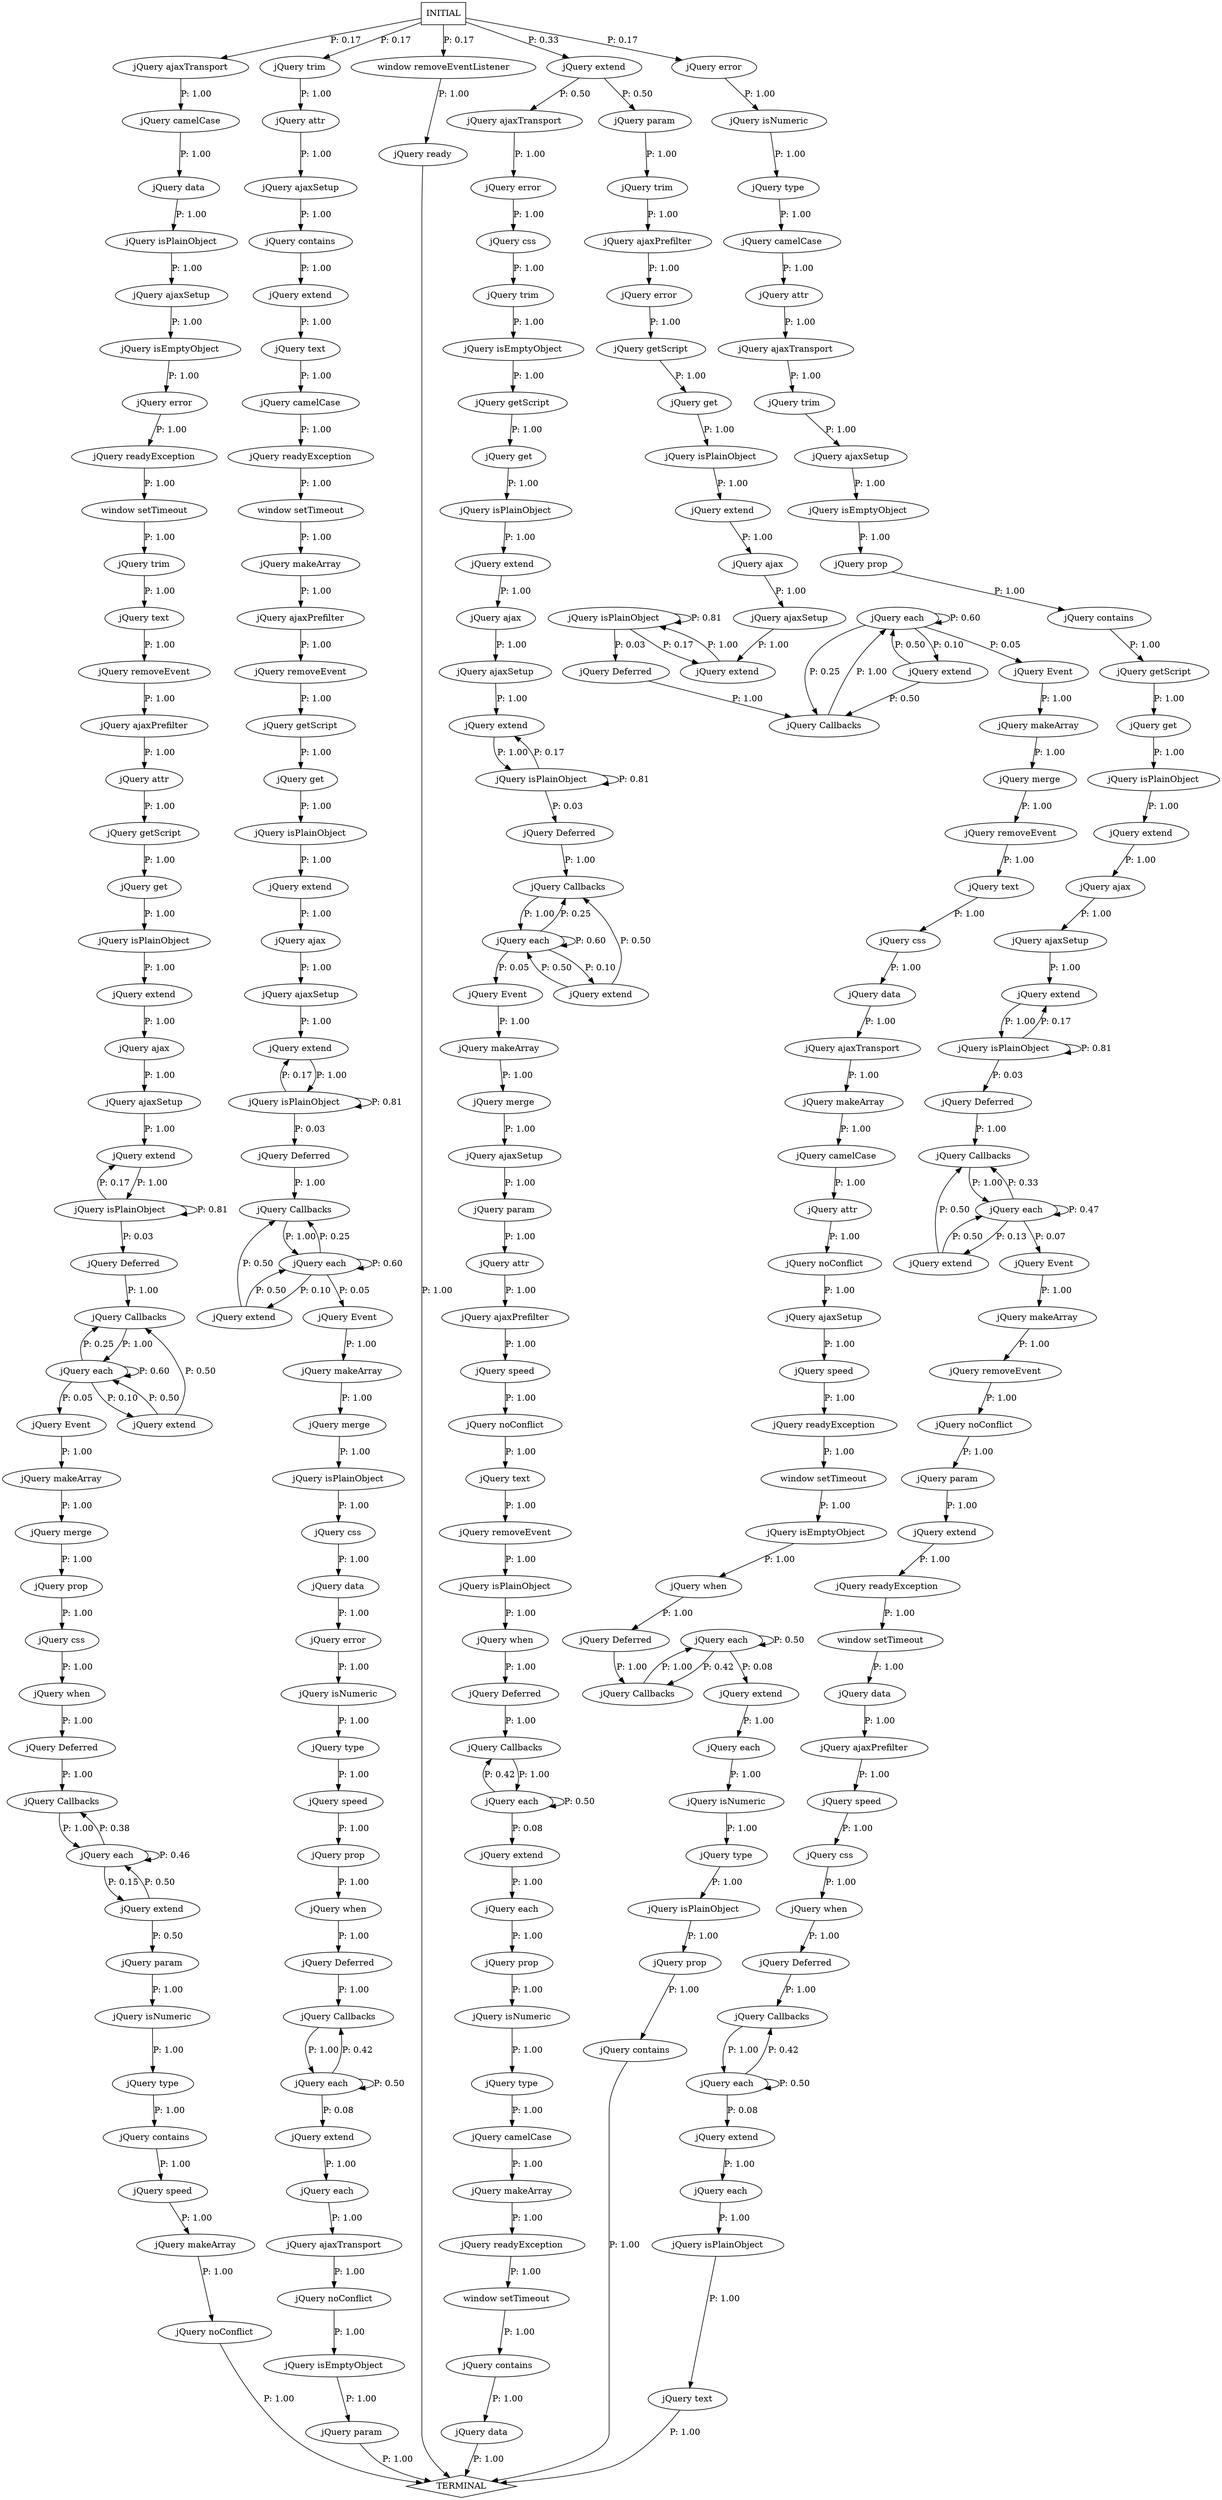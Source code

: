 digraph G {
  0 [label="jQuery Callbacks"];
  1 [label="jQuery Callbacks"];
  2 [label="jQuery Callbacks"];
  3 [label="jQuery Callbacks"];
  4 [label="jQuery Callbacks"];
  5 [label="jQuery Callbacks"];
  6 [label="jQuery Callbacks"];
  7 [label="jQuery Callbacks"];
  8 [label="jQuery Callbacks"];
  9 [label="jQuery Callbacks"];
  10 [label="jQuery Deferred"];
  11 [label="jQuery Deferred"];
  12 [label="jQuery Deferred"];
  13 [label="jQuery Deferred"];
  14 [label="jQuery Deferred"];
  15 [label="jQuery Deferred"];
  16 [label="jQuery Deferred"];
  17 [label="jQuery Deferred"];
  18 [label="jQuery Deferred"];
  19 [label="jQuery Deferred"];
  20 [label="jQuery Event"];
  21 [label="jQuery Event"];
  22 [label="jQuery Event"];
  23 [label="jQuery Event"];
  24 [label="jQuery Event"];
  25 [label="jQuery ajax"];
  26 [label="jQuery ajax"];
  27 [label="jQuery ajax"];
  28 [label="jQuery ajax"];
  29 [label="jQuery ajax"];
  30 [label="jQuery ajaxPrefilter"];
  31 [label="jQuery ajaxPrefilter"];
  32 [label="jQuery ajaxPrefilter"];
  33 [label="jQuery ajaxPrefilter"];
  34 [label="jQuery ajaxPrefilter"];
  35 [label="jQuery ajaxSetup"];
  36 [label="jQuery ajaxSetup"];
  37 [label="jQuery ajaxSetup"];
  38 [label="jQuery ajaxSetup"];
  39 [label="jQuery ajaxSetup"];
  40 [label="jQuery ajaxSetup"];
  41 [label="jQuery ajaxSetup"];
  42 [label="jQuery ajaxSetup"];
  43 [label="jQuery ajaxSetup"];
  44 [label="jQuery ajaxSetup"];
  45 [label="jQuery ajaxTransport"];
  46 [label="jQuery ajaxTransport"];
  47 [label="jQuery ajaxTransport"];
  48 [label="jQuery ajaxTransport"];
  49 [label="jQuery ajaxTransport"];
  50 [label="jQuery attr"];
  51 [label="jQuery attr"];
  52 [label="jQuery attr"];
  53 [label="jQuery attr"];
  54 [label="jQuery attr"];
  55 [label="jQuery camelCase"];
  56 [label="jQuery camelCase"];
  57 [label="jQuery camelCase"];
  58 [label="jQuery camelCase"];
  59 [label="jQuery camelCase"];
  60 [label="jQuery contains"];
  61 [label="jQuery contains"];
  62 [label="jQuery contains"];
  63 [label="jQuery contains"];
  64 [label="jQuery contains"];
  65 [label="jQuery css"];
  66 [label="jQuery css"];
  67 [label="jQuery css"];
  68 [label="jQuery css"];
  69 [label="jQuery css"];
  70 [label="jQuery data"];
  71 [label="jQuery data"];
  72 [label="jQuery data"];
  73 [label="jQuery data"];
  74 [label="jQuery data"];
  75 [label="jQuery each"];
  76 [label="jQuery each"];
  77 [label="jQuery each"];
  78 [label="jQuery each"];
  79 [label="jQuery each"];
  80 [label="jQuery each"];
  81 [label="jQuery each"];
  82 [label="jQuery each"];
  83 [label="jQuery each"];
  84 [label="jQuery each"];
  85 [label="jQuery each"];
  86 [label="jQuery each"];
  87 [label="jQuery each"];
  88 [label="jQuery each"];
  89 [label="jQuery error"];
  90 [label="jQuery error"];
  91 [label="jQuery error"];
  92 [label="jQuery error"];
  93 [label="jQuery error"];
  94 [label="jQuery extend"];
  95 [label="jQuery extend"];
  96 [label="jQuery extend"];
  97 [label="jQuery extend"];
  98 [label="jQuery extend"];
  99 [label="jQuery extend"];
  100 [label="jQuery extend"];
  101 [label="jQuery extend"];
  102 [label="jQuery extend"];
  103 [label="jQuery extend"];
  104 [label="jQuery extend"];
  105 [label="jQuery extend"];
  106 [label="jQuery extend"];
  107 [label="jQuery extend"];
  108 [label="jQuery extend"];
  109 [label="jQuery extend"];
  110 [label="jQuery extend"];
  111 [label="jQuery extend"];
  112 [label="jQuery extend"];
  113 [label="jQuery extend"];
  114 [label="jQuery extend"];
  115 [label="jQuery extend"];
  116 [label="jQuery extend"];
  117 [label="jQuery get"];
  118 [label="jQuery get"];
  119 [label="jQuery get"];
  120 [label="jQuery get"];
  121 [label="jQuery get"];
  122 [label="jQuery getScript"];
  123 [label="jQuery getScript"];
  124 [label="jQuery getScript"];
  125 [label="jQuery getScript"];
  126 [label="jQuery getScript"];
  127 [label="jQuery isEmptyObject"];
  128 [label="jQuery isEmptyObject"];
  129 [label="jQuery isEmptyObject"];
  130 [label="jQuery isEmptyObject"];
  131 [label="jQuery isEmptyObject"];
  132 [label="jQuery isNumeric"];
  133 [label="jQuery isNumeric"];
  134 [label="jQuery isNumeric"];
  135 [label="jQuery isNumeric"];
  136 [label="jQuery isNumeric"];
  137 [label="jQuery isPlainObject"];
  138 [label="jQuery isPlainObject"];
  139 [label="jQuery isPlainObject"];
  140 [label="jQuery isPlainObject"];
  141 [label="jQuery isPlainObject"];
  142 [label="jQuery isPlainObject"];
  143 [label="jQuery isPlainObject"];
  144 [label="jQuery isPlainObject"];
  145 [label="jQuery isPlainObject"];
  146 [label="jQuery isPlainObject"];
  147 [label="jQuery isPlainObject"];
  148 [label="jQuery isPlainObject"];
  149 [label="jQuery isPlainObject"];
  150 [label="jQuery isPlainObject"];
  151 [label="jQuery isPlainObject"];
  152 [label="jQuery makeArray"];
  153 [label="jQuery makeArray"];
  154 [label="jQuery makeArray"];
  155 [label="jQuery makeArray"];
  156 [label="jQuery makeArray"];
  157 [label="jQuery makeArray"];
  158 [label="jQuery makeArray"];
  159 [label="jQuery makeArray"];
  160 [label="jQuery makeArray"];
  161 [label="jQuery merge"];
  162 [label="jQuery merge"];
  163 [label="jQuery merge"];
  164 [label="jQuery merge"];
  165 [label="jQuery noConflict"];
  166 [label="jQuery noConflict"];
  167 [label="jQuery noConflict"];
  168 [label="jQuery noConflict"];
  169 [label="jQuery noConflict"];
  170 [label="jQuery param"];
  171 [label="jQuery param"];
  172 [label="jQuery param"];
  173 [label="jQuery param"];
  174 [label="jQuery param"];
  175 [label="jQuery prop"];
  176 [label="jQuery prop"];
  177 [label="jQuery prop"];
  178 [label="jQuery prop"];
  179 [label="jQuery prop"];
  180 [label="jQuery ready"];
  181 [label="jQuery readyException"];
  182 [label="jQuery readyException"];
  183 [label="jQuery readyException"];
  184 [label="jQuery readyException"];
  185 [label="jQuery readyException"];
  186 [label="jQuery removeEvent"];
  187 [label="jQuery removeEvent"];
  188 [label="jQuery removeEvent"];
  189 [label="jQuery removeEvent"];
  190 [label="jQuery removeEvent"];
  191 [label="jQuery speed"];
  192 [label="jQuery speed"];
  193 [label="jQuery speed"];
  194 [label="jQuery speed"];
  195 [label="jQuery speed"];
  196 [label="jQuery text"];
  197 [label="jQuery text"];
  198 [label="jQuery text"];
  199 [label="jQuery text"];
  200 [label="jQuery text"];
  201 [label="jQuery trim"];
  202 [label="jQuery trim"];
  203 [label="jQuery trim"];
  204 [label="jQuery trim"];
  205 [label="jQuery trim"];
  206 [label="jQuery type"];
  207 [label="jQuery type"];
  208 [label="jQuery type"];
  209 [label="jQuery type"];
  210 [label="jQuery type"];
  211 [label="jQuery when"];
  212 [label="jQuery when"];
  213 [label="jQuery when"];
  214 [label="jQuery when"];
  215 [label="jQuery when"];
  216 [label="window removeEventListener"];
  217 [label="window setTimeout"];
  218 [label="window setTimeout"];
  219 [label="window setTimeout"];
  220 [label="window setTimeout"];
  221 [label="window setTimeout"];
  222 [label="TERMINAL",shape=diamond];
  223 [label="INITIAL",shape=box];
0->83 [label="P: 1.00"];
1->82 [label="P: 1.00"];
2->80 [label="P: 1.00"];
3->81 [label="P: 1.00"];
4->79 [label="P: 1.00"];
5->84 [label="P: 1.00"];
6->88 [label="P: 1.00"];
7->87 [label="P: 1.00"];
8->86 [label="P: 1.00"];
9->85 [label="P: 1.00"];
10->5 [label="P: 1.00"];
11->4 [label="P: 1.00"];
12->6 [label="P: 1.00"];
13->7 [label="P: 1.00"];
14->8 [label="P: 1.00"];
15->9 [label="P: 1.00"];
16->1 [label="P: 1.00"];
17->3 [label="P: 1.00"];
18->0 [label="P: 1.00"];
19->2 [label="P: 1.00"];
20->160 [label="P: 1.00"];
21->157 [label="P: 1.00"];
22->155 [label="P: 1.00"];
23->154 [label="P: 1.00"];
24->156 [label="P: 1.00"];
25->39 [label="P: 1.00"];
26->37 [label="P: 1.00"];
27->38 [label="P: 1.00"];
28->36 [label="P: 1.00"];
29->40 [label="P: 1.00"];
30->53 [label="P: 1.00"];
31->90 [label="P: 1.00"];
32->187 [label="P: 1.00"];
33->191 [label="P: 1.00"];
34->193 [label="P: 1.00"];
35->61 [label="P: 1.00"];
36->104 [label="P: 1.00"];
37->106 [label="P: 1.00"];
38->107 [label="P: 1.00"];
39->105 [label="P: 1.00"];
40->103 [label="P: 1.00"];
41->130 [label="P: 1.00"];
42->127 [label="P: 1.00"];
43->170 [label="P: 1.00"];
44->195 [label="P: 1.00"];
45->57 [label="P: 1.00"];
46->89 [label="P: 1.00"];
47->153 [label="P: 1.00"];
48->166 [label="P: 1.00"];
49->202 [label="P: 1.00"];
50->34 [label="P: 1.00"];
51->35 [label="P: 1.00"];
52->49 [label="P: 1.00"];
53->122 [label="P: 1.00"];
54->165 [label="P: 1.00"];
55->54 [label="P: 1.00"];
56->52 [label="P: 1.00"];
57->73 [label="P: 1.00"];
58->159 [label="P: 1.00"];
59->183 [label="P: 1.00"];
60->74 [label="P: 1.00"];
61->109 [label="P: 1.00"];
62->124 [label="P: 1.00"];
63->192 [label="P: 1.00"];
64->222 [label="P: 1.00"];
65->72 [label="P: 1.00"];
66->71 [label="P: 1.00"];
67->204 [label="P: 1.00"];
68->212 [label="P: 1.00"];
69->211 [label="P: 1.00"];
70->33 [label="P: 1.00"];
71->47 [label="P: 1.00"];
72->91 [label="P: 1.00"];
73->137 [label="P: 1.00"];
74->222 [label="P: 1.00"];
75->48 [label="P: 1.00"];
76->135 [label="P: 1.00"];
77->145 [label="P: 1.00"];
78->178 [label="P: 1.00"];
79->4 [label="P: 0.38"];
79->79 [label="P: 0.46"];
79->116 [label="P: 0.15"];
80->2 [label="P: 0.42"];
80->80 [label="P: 0.50"];
80->102 [label="P: 0.08"];
81->3 [label="P: 0.42"];
81->81 [label="P: 0.50"];
81->99 [label="P: 0.08"];
82->1 [label="P: 0.42"];
82->82 [label="P: 0.50"];
82->100 [label="P: 0.08"];
83->0 [label="P: 0.42"];
83->83 [label="P: 0.50"];
83->101 [label="P: 0.08"];
84->5 [label="P: 0.25"];
84->21 [label="P: 0.05"];
84->84 [label="P: 0.60"];
84->114 [label="P: 0.10"];
85->9 [label="P: 0.25"];
85->23 [label="P: 0.05"];
85->85 [label="P: 0.60"];
85->112 [label="P: 0.10"];
86->8 [label="P: 0.25"];
86->24 [label="P: 0.05"];
86->86 [label="P: 0.60"];
86->113 [label="P: 0.10"];
87->7 [label="P: 0.25"];
87->22 [label="P: 0.05"];
87->87 [label="P: 0.60"];
87->111 [label="P: 0.10"];
88->6 [label="P: 0.33"];
88->20 [label="P: 0.07"];
88->88 [label="P: 0.47"];
88->110 [label="P: 0.13"];
89->67 [label="P: 1.00"];
90->123 [label="P: 1.00"];
91->134 [label="P: 1.00"];
92->133 [label="P: 1.00"];
93->181 [label="P: 1.00"];
94->28 [label="P: 1.00"];
95->29 [label="P: 1.00"];
96->25 [label="P: 1.00"];
97->26 [label="P: 1.00"];
98->27 [label="P: 1.00"];
99->76 [label="P: 1.00"];
100->77 [label="P: 1.00"];
101->75 [label="P: 1.00"];
102->78 [label="P: 1.00"];
103->149 [label="P: 1.00"];
104->147 [label="P: 1.00"];
105->148 [label="P: 1.00"];
106->150 [label="P: 1.00"];
107->151 [label="P: 1.00"];
108->184 [label="P: 1.00"];
109->196 [label="P: 1.00"];
110->6 [label="P: 0.50"];
110->88 [label="P: 0.50"];
111->7 [label="P: 0.50"];
111->87 [label="P: 0.50"];
112->9 [label="P: 0.50"];
112->85 [label="P: 0.50"];
113->8 [label="P: 0.50"];
113->86 [label="P: 0.50"];
114->5 [label="P: 0.50"];
114->84 [label="P: 0.50"];
115->46 [label="P: 0.50"];
115->173 [label="P: 0.50"];
116->79 [label="P: 0.50"];
116->172 [label="P: 0.50"];
117->143 [label="P: 1.00"];
118->141 [label="P: 1.00"];
119->142 [label="P: 1.00"];
120->139 [label="P: 1.00"];
121->140 [label="P: 1.00"];
122->119 [label="P: 1.00"];
123->120 [label="P: 1.00"];
124->118 [label="P: 1.00"];
125->117 [label="P: 1.00"];
126->121 [label="P: 1.00"];
127->93 [label="P: 1.00"];
128->125 [label="P: 1.00"];
129->174 [label="P: 1.00"];
130->176 [label="P: 1.00"];
131->215 [label="P: 1.00"];
132->208 [label="P: 1.00"];
133->207 [label="P: 1.00"];
134->210 [label="P: 1.00"];
135->209 [label="P: 1.00"];
136->206 [label="P: 1.00"];
137->42 [label="P: 1.00"];
138->65 [label="P: 1.00"];
139->94 [label="P: 1.00"];
140->95 [label="P: 1.00"];
141->97 [label="P: 1.00"];
142->98 [label="P: 1.00"];
143->96 [label="P: 1.00"];
144->175 [label="P: 1.00"];
145->200 [label="P: 1.00"];
146->213 [label="P: 1.00"];
147->10 [label="P: 0.03"];
147->104 [label="P: 0.17"];
147->147 [label="P: 0.81"];
148->14 [label="P: 0.03"];
148->105 [label="P: 0.17"];
148->148 [label="P: 0.81"];
149->15 [label="P: 0.03"];
149->103 [label="P: 0.17"];
149->149 [label="P: 0.81"];
150->12 [label="P: 0.03"];
150->106 [label="P: 0.17"];
150->150 [label="P: 0.81"];
151->13 [label="P: 0.03"];
151->107 [label="P: 0.17"];
151->151 [label="P: 0.81"];
152->32 [label="P: 1.00"];
153->55 [label="P: 1.00"];
154->162 [label="P: 1.00"];
155->163 [label="P: 1.00"];
156->161 [label="P: 1.00"];
157->164 [label="P: 1.00"];
158->169 [label="P: 1.00"];
159->185 [label="P: 1.00"];
160->189 [label="P: 1.00"];
161->43 [label="P: 1.00"];
162->138 [label="P: 1.00"];
163->177 [label="P: 1.00"];
164->190 [label="P: 1.00"];
165->44 [label="P: 1.00"];
166->129 [label="P: 1.00"];
167->171 [label="P: 1.00"];
168->199 [label="P: 1.00"];
169->222 [label="P: 1.00"];
170->50 [label="P: 1.00"];
171->108 [label="P: 1.00"];
172->132 [label="P: 1.00"];
173->201 [label="P: 1.00"];
174->222 [label="P: 1.00"];
175->64 [label="P: 1.00"];
176->62 [label="P: 1.00"];
177->69 [label="P: 1.00"];
178->136 [label="P: 1.00"];
179->214 [label="P: 1.00"];
180->222 [label="P: 1.00"];
181->221 [label="P: 1.00"];
182->219 [label="P: 1.00"];
183->220 [label="P: 1.00"];
184->218 [label="P: 1.00"];
185->217 [label="P: 1.00"];
186->30 [label="P: 1.00"];
187->126 [label="P: 1.00"];
188->146 [label="P: 1.00"];
189->167 [label="P: 1.00"];
190->197 [label="P: 1.00"];
191->68 [label="P: 1.00"];
192->158 [label="P: 1.00"];
193->168 [label="P: 1.00"];
194->179 [label="P: 1.00"];
195->182 [label="P: 1.00"];
196->59 [label="P: 1.00"];
197->66 [label="P: 1.00"];
198->186 [label="P: 1.00"];
199->188 [label="P: 1.00"];
200->222 [label="P: 1.00"];
201->31 [label="P: 1.00"];
202->41 [label="P: 1.00"];
203->51 [label="P: 1.00"];
204->128 [label="P: 1.00"];
205->198 [label="P: 1.00"];
206->58 [label="P: 1.00"];
207->56 [label="P: 1.00"];
208->63 [label="P: 1.00"];
209->144 [label="P: 1.00"];
210->194 [label="P: 1.00"];
211->11 [label="P: 1.00"];
212->16 [label="P: 1.00"];
213->19 [label="P: 1.00"];
214->18 [label="P: 1.00"];
215->17 [label="P: 1.00"];
216->180 [label="P: 1.00"];
217->60 [label="P: 1.00"];
218->70 [label="P: 1.00"];
219->131 [label="P: 1.00"];
220->152 [label="P: 1.00"];
221->205 [label="P: 1.00"];
223->45 [label="P: 0.17"];
223->92 [label="P: 0.17"];
223->115 [label="P: 0.33"];
223->203 [label="P: 0.17"];
223->216 [label="P: 0.17"];
}
